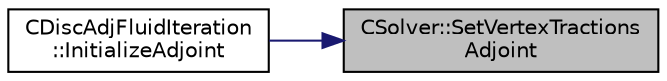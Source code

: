 digraph "CSolver::SetVertexTractionsAdjoint"
{
 // LATEX_PDF_SIZE
  edge [fontname="Helvetica",fontsize="10",labelfontname="Helvetica",labelfontsize="10"];
  node [fontname="Helvetica",fontsize="10",shape=record];
  rankdir="RL";
  Node1 [label="CSolver::SetVertexTractions\lAdjoint",height=0.2,width=0.4,color="black", fillcolor="grey75", style="filled", fontcolor="black",tooltip="Set the adjoints of the vertex tractions to the AD structure."];
  Node1 -> Node2 [dir="back",color="midnightblue",fontsize="10",style="solid",fontname="Helvetica"];
  Node2 [label="CDiscAdjFluidIteration\l::InitializeAdjoint",height=0.2,width=0.4,color="black", fillcolor="white", style="filled",URL="$classCDiscAdjFluidIteration.html#abdfbd9b57a5fec181a1a630618c3274a",tooltip="Registers all input variables of the fluid iteration."];
}
